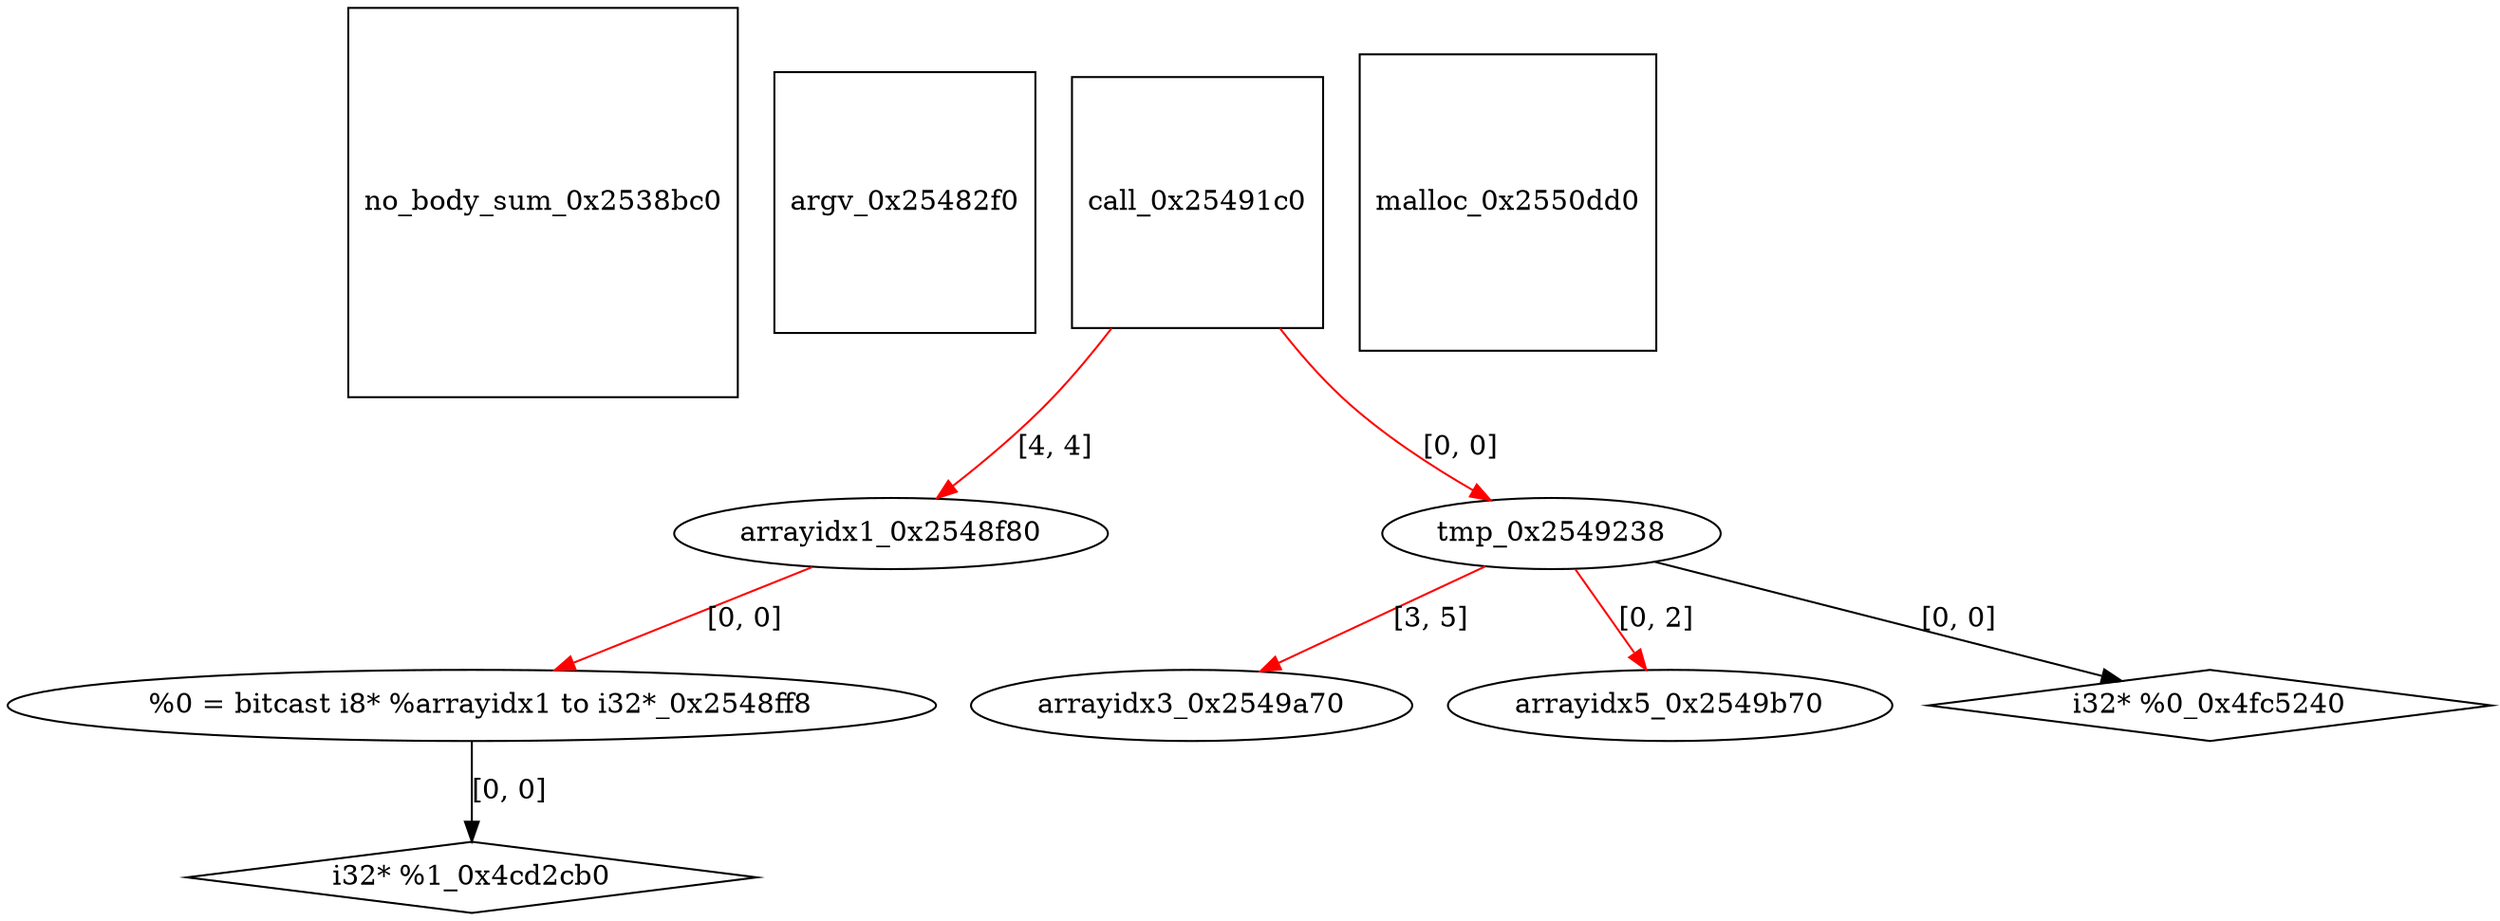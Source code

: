 digraph grafico {
"no_body_sum_0x2538bc0" [shape=square];
"argv_0x25482f0" [shape=square];
"arrayidx1_0x2548f80" [shape=ellipse];
"call_0x25491c0" -> "arrayidx1_0x2548f80" [label="[4, 4]",color=red];
"  %0 = bitcast i8* %arrayidx1 to i32*_0x2548ff8" [shape=ellipse];
"arrayidx1_0x2548f80" -> "  %0 = bitcast i8* %arrayidx1 to i32*_0x2548ff8" [label="[0, 0]",color=red];
"call_0x25491c0" [shape=square];
"tmp_0x2549238" [shape=ellipse];
"call_0x25491c0" -> "tmp_0x2549238" [label="[0, 0]",color=red];
"arrayidx3_0x2549a70" [shape=ellipse];
"tmp_0x2549238" -> "arrayidx3_0x2549a70" [label="[3, 5]",color=red];
"arrayidx5_0x2549b70" [shape=ellipse];
"tmp_0x2549238" -> "arrayidx5_0x2549b70" [label="[0, 2]",color=red];
"malloc_0x2550dd0" [shape=square];
"i32* %1_0x4cd2cb0" [shape=diamond];
"  %0 = bitcast i8* %arrayidx1 to i32*_0x2548ff8" -> "i32* %1_0x4cd2cb0" [label="[0, 0]"];
"i32* %0_0x4fc5240" [shape=diamond];
"tmp_0x2549238" -> "i32* %0_0x4fc5240" [label="[0, 0]"];
}